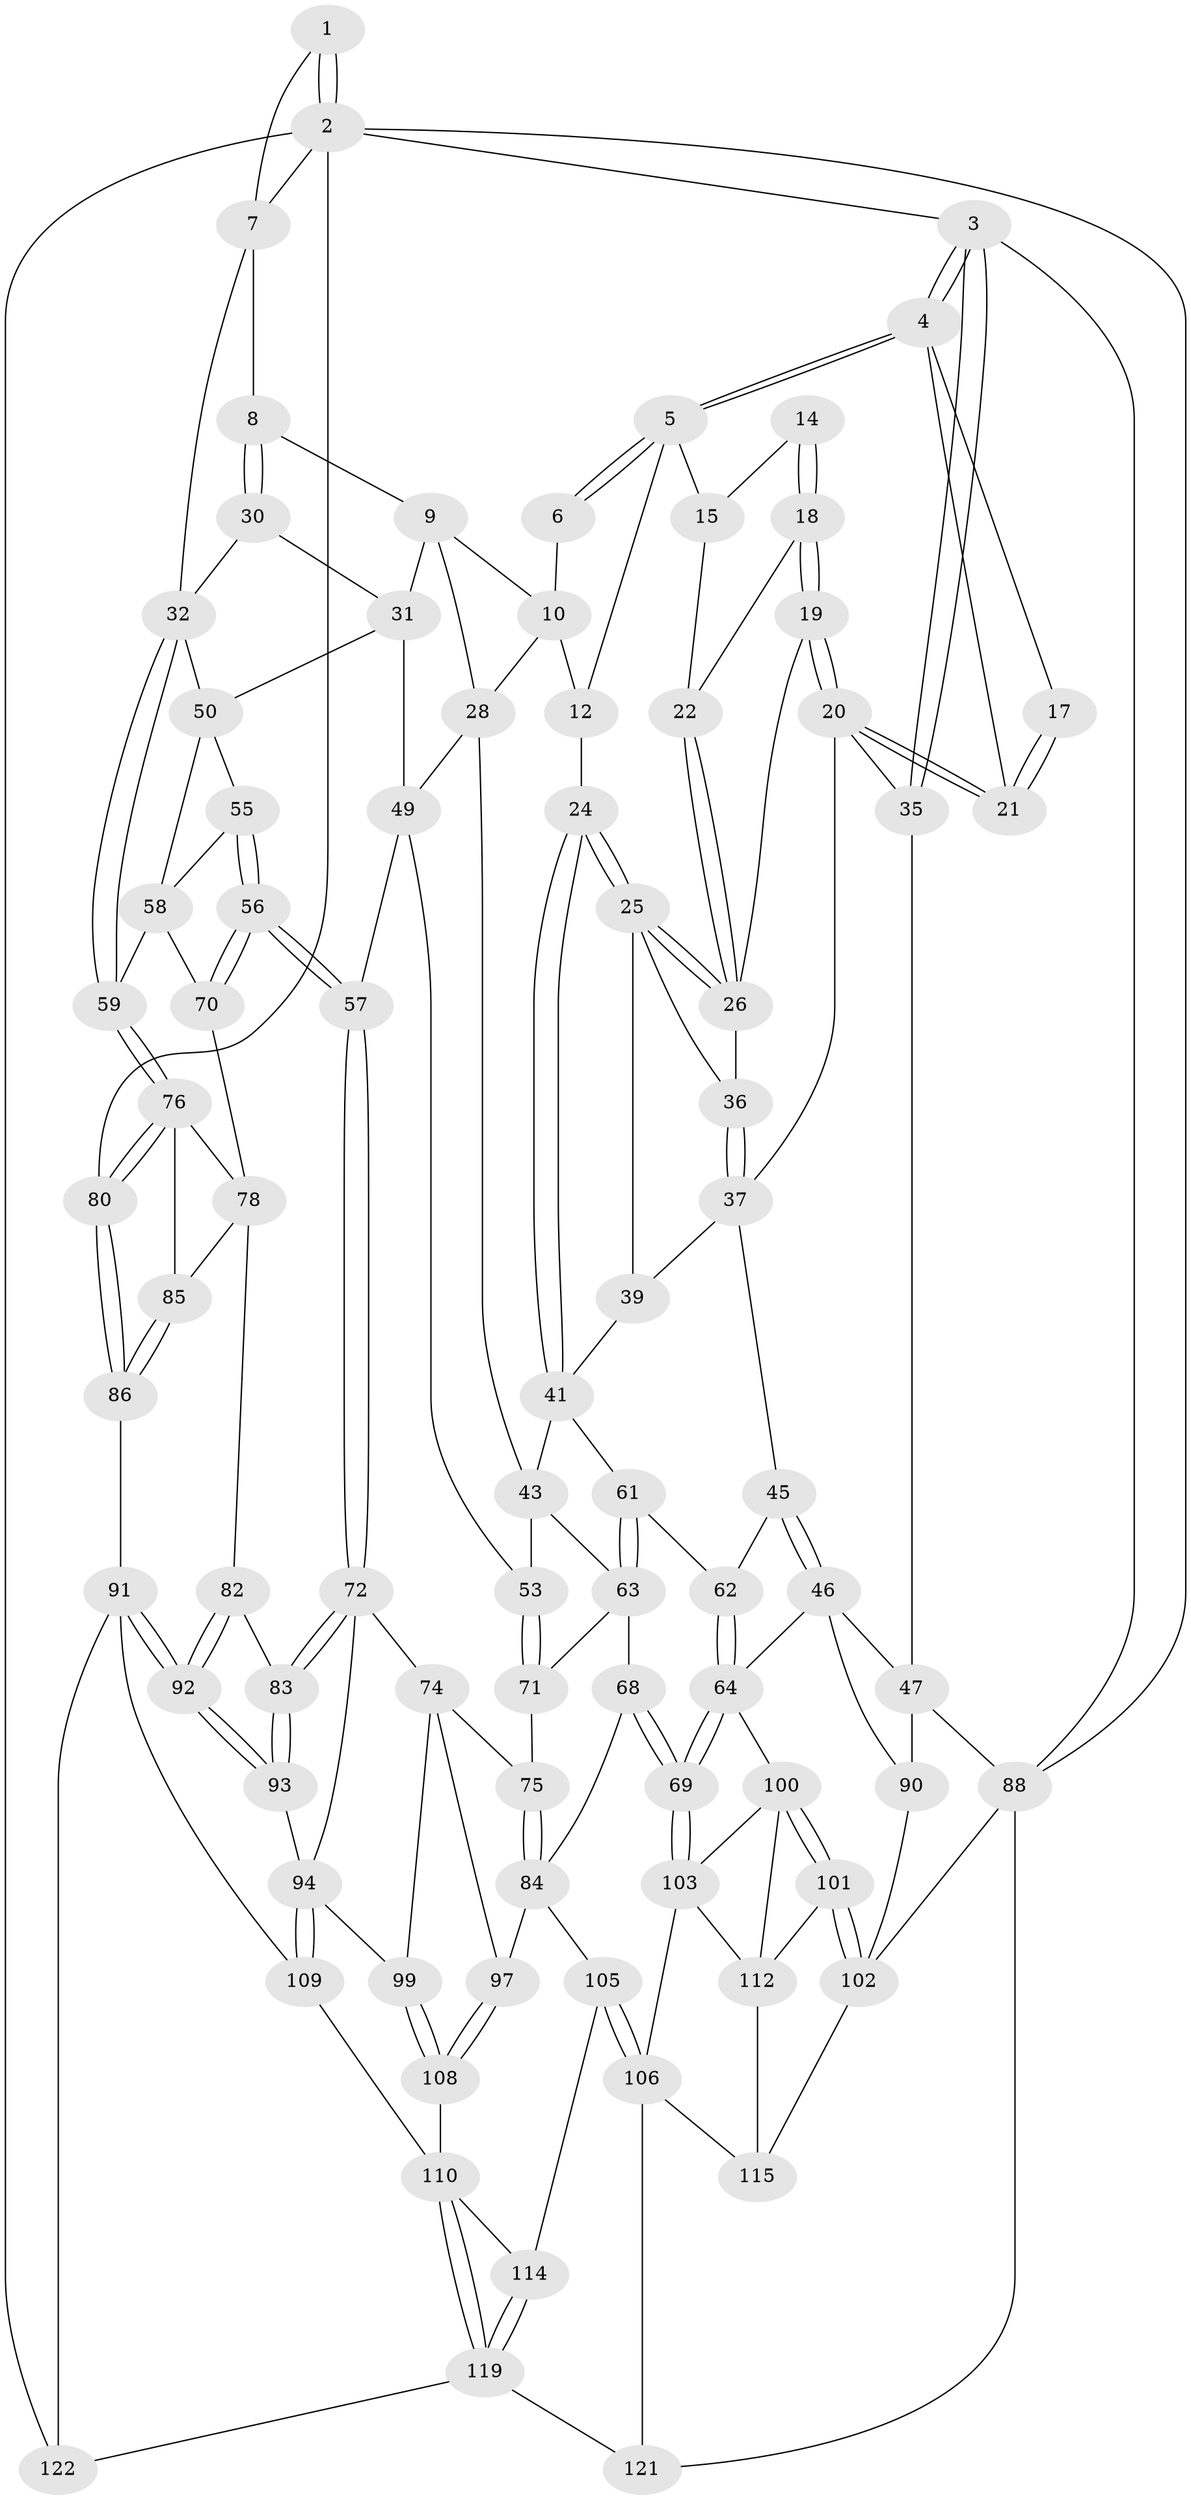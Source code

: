 // Generated by graph-tools (version 1.1) at 2025/52/02/27/25 19:52:43]
// undirected, 85 vertices, 192 edges
graph export_dot {
graph [start="1"]
  node [color=gray90,style=filled];
  1 [pos="+0.8717304721520256+0"];
  2 [pos="+1+0",super="+79"];
  3 [pos="+0+0"];
  4 [pos="+0+0",super="+16"];
  5 [pos="+0.41994581409164655+0",super="+11"];
  6 [pos="+0.8491575639769386+0"];
  7 [pos="+0.9169272608397167+0.06523438470130001",super="+23"];
  8 [pos="+0.9142981339399169+0.09732930059207266"];
  9 [pos="+0.7685672213286533+0.0703568183723059",super="+29"];
  10 [pos="+0.7729243951719005+0",super="+13"];
  12 [pos="+0.4637612655188274+0.09562876015826048"];
  14 [pos="+0.22284083524406262+0.08477331015492048"];
  15 [pos="+0.22644165533824173+0.08424845874031604"];
  17 [pos="+0.21857833647593725+0.08490464945835334"];
  18 [pos="+0.19406092700503283+0.13570972359761294"];
  19 [pos="+0.1727621785762577+0.15040561640922986"];
  20 [pos="+0.1192071821514044+0.12097079559365785",super="+34"];
  21 [pos="+0.1167459254317614+0.1090427511817479"];
  22 [pos="+0.22008160709894525+0.13053823769719514"];
  24 [pos="+0.36211750289973016+0.17707297705057984"];
  25 [pos="+0.2957582386969421+0.20232975627572938",super="+38"];
  26 [pos="+0.2284706069648197+0.16402966793025103",super="+27"];
  28 [pos="+0.4921367340598783+0.12557264574354549",super="+42"];
  30 [pos="+0.9500730247408921+0.2040083169482083"];
  31 [pos="+0.7987878832158567+0.22198945272609533",super="+48"];
  32 [pos="+1+0.3000120312233496",super="+33"];
  35 [pos="+0+0.32834806706103614"];
  36 [pos="+0.18133414212046564+0.21910640979121915"];
  37 [pos="+0.10895499981395432+0.24468228978139525",super="+40"];
  39 [pos="+0.22064564681337753+0.3432706519012221"];
  41 [pos="+0.32720054261519826+0.36011746591746085",super="+44"];
  43 [pos="+0.5114901678350279+0.24812456857776236",super="+54"];
  45 [pos="+0.19386350215260775+0.3670374566487475"];
  46 [pos="+0.018175951091653597+0.4497752490003108",super="+66"];
  47 [pos="+0+0.4032336427832027",super="+87"];
  49 [pos="+0.6289589689033537+0.3184139344199357",super="+52"];
  50 [pos="+0.8797251828657099+0.3632324697114345",super="+51"];
  53 [pos="+0.590158807964144+0.46892819013333426"];
  55 [pos="+0.771889070257716+0.4344142120612947"];
  56 [pos="+0.7634574188002377+0.5126301520738006"];
  57 [pos="+0.7317269454226958+0.5354715192735822"];
  58 [pos="+0.8697759598815619+0.39212511945426864",super="+60"];
  59 [pos="+1+0.4247443945231134"];
  61 [pos="+0.3642677774509416+0.4266105000626539"];
  62 [pos="+0.21999506668431779+0.4254770096255763"];
  63 [pos="+0.38993911224141375+0.48199343023405367",super="+67"];
  64 [pos="+0.25697128980739437+0.602872807115943",super="+65"];
  68 [pos="+0.3434145054556902+0.6135631833489444"];
  69 [pos="+0.3227618371911032+0.6213141830204068"];
  70 [pos="+0.8847953946357585+0.5180247271411974"];
  71 [pos="+0.5453544001590412+0.5462246653884153"];
  72 [pos="+0.7189917472148455+0.5965806292226503",super="+73"];
  74 [pos="+0.6482489505421767+0.6408822364501824",super="+96"];
  75 [pos="+0.5730550343894508+0.5934124813263737"];
  76 [pos="+1+0.5828541263689198",super="+77"];
  78 [pos="+0.891514563554843+0.55655442968908",super="+81"];
  80 [pos="+1+0.8695171616397147"];
  82 [pos="+0.8668134603890324+0.6500923789890171"];
  83 [pos="+0.7607995885570669+0.6423877132113538"];
  84 [pos="+0.45242408407807577+0.6832230596124098",super="+98"];
  85 [pos="+0.9298169349108159+0.6551830173555346"];
  86 [pos="+1+0.8315127631766869"];
  88 [pos="+0+1",super="+89"];
  90 [pos="+0+0.7585859265711768"];
  91 [pos="+0.9406850718321148+0.834790487041427",super="+117"];
  92 [pos="+0.8866427547455178+0.8126679596559168"];
  93 [pos="+0.8068379330113521+0.8020149422285083"];
  94 [pos="+0.8026276004857656+0.803815575154347",super="+95"];
  97 [pos="+0.54166649746484+0.7319766719158801"];
  99 [pos="+0.678787783819432+0.7676344061774774"];
  100 [pos="+0.13940909048234856+0.7513677572339721",super="+104"];
  101 [pos="+0.10648813856348362+0.7753930168085772"];
  102 [pos="+0.06303748917404628+0.7955931602422641",super="+116"];
  103 [pos="+0.31425200337179626+0.6774185668085912",super="+107"];
  105 [pos="+0.4856049537105202+0.8392238015914397"];
  106 [pos="+0.3725560836461735+0.9684238053573471",super="+118"];
  108 [pos="+0.6289729050866616+0.7987595182691067"];
  109 [pos="+0.7532756517539746+0.8589270474157487"];
  110 [pos="+0.7328857248626701+0.8777305775547106",super="+111"];
  112 [pos="+0.20453540073968046+0.816998852449418",super="+113"];
  114 [pos="+0.5962751194704237+0.8788072317860184"];
  115 [pos="+0.16574045577089916+0.9190527285495493"];
  119 [pos="+0.6535273564015612+1",super="+120"];
  121 [pos="+0.34073663361026413+1"];
  122 [pos="+0.7154283273825582+1"];
  1 -- 2;
  1 -- 2;
  1 -- 7;
  2 -- 3;
  2 -- 80;
  2 -- 122;
  2 -- 7;
  2 -- 88;
  3 -- 4;
  3 -- 4;
  3 -- 35;
  3 -- 35;
  3 -- 88;
  4 -- 5;
  4 -- 5;
  4 -- 17;
  4 -- 21;
  5 -- 6;
  5 -- 6;
  5 -- 12;
  5 -- 15;
  6 -- 10;
  7 -- 8;
  7 -- 32;
  8 -- 9;
  8 -- 30;
  8 -- 30;
  9 -- 10;
  9 -- 28;
  9 -- 31;
  10 -- 12;
  10 -- 28;
  12 -- 24;
  14 -- 15;
  14 -- 18;
  14 -- 18;
  15 -- 22;
  17 -- 21;
  17 -- 21;
  18 -- 19;
  18 -- 19;
  18 -- 22;
  19 -- 20;
  19 -- 20;
  19 -- 26;
  20 -- 21;
  20 -- 21;
  20 -- 35;
  20 -- 37;
  22 -- 26;
  22 -- 26;
  24 -- 25;
  24 -- 25;
  24 -- 41;
  24 -- 41;
  25 -- 26;
  25 -- 26;
  25 -- 36;
  25 -- 39;
  26 -- 36;
  28 -- 49;
  28 -- 43;
  30 -- 31;
  30 -- 32;
  31 -- 49;
  31 -- 50;
  32 -- 59;
  32 -- 59;
  32 -- 50;
  35 -- 47;
  36 -- 37;
  36 -- 37;
  37 -- 45;
  37 -- 39;
  39 -- 41;
  41 -- 43;
  41 -- 61;
  43 -- 53;
  43 -- 63;
  45 -- 46;
  45 -- 46;
  45 -- 62;
  46 -- 47;
  46 -- 64;
  46 -- 90;
  47 -- 88;
  47 -- 90;
  49 -- 53;
  49 -- 57;
  50 -- 58;
  50 -- 55;
  53 -- 71;
  53 -- 71;
  55 -- 56;
  55 -- 56;
  55 -- 58;
  56 -- 57;
  56 -- 57;
  56 -- 70;
  56 -- 70;
  57 -- 72;
  57 -- 72;
  58 -- 59;
  58 -- 70;
  59 -- 76;
  59 -- 76;
  61 -- 62;
  61 -- 63;
  61 -- 63;
  62 -- 64;
  62 -- 64;
  63 -- 68;
  63 -- 71;
  64 -- 69;
  64 -- 69;
  64 -- 100;
  68 -- 69;
  68 -- 69;
  68 -- 84;
  69 -- 103;
  69 -- 103;
  70 -- 78;
  71 -- 75;
  72 -- 83;
  72 -- 83;
  72 -- 74;
  72 -- 94;
  74 -- 75;
  74 -- 97;
  74 -- 99;
  75 -- 84;
  75 -- 84;
  76 -- 80;
  76 -- 80;
  76 -- 85;
  76 -- 78;
  78 -- 82;
  78 -- 85;
  80 -- 86;
  80 -- 86;
  82 -- 83;
  82 -- 92;
  82 -- 92;
  83 -- 93;
  83 -- 93;
  84 -- 97;
  84 -- 105;
  85 -- 86;
  85 -- 86;
  86 -- 91;
  88 -- 102;
  88 -- 121;
  90 -- 102;
  91 -- 92;
  91 -- 92;
  91 -- 122;
  91 -- 109;
  92 -- 93;
  92 -- 93;
  93 -- 94;
  94 -- 109;
  94 -- 109;
  94 -- 99;
  97 -- 108;
  97 -- 108;
  99 -- 108;
  99 -- 108;
  100 -- 101;
  100 -- 101;
  100 -- 112;
  100 -- 103;
  101 -- 102;
  101 -- 102;
  101 -- 112;
  102 -- 115;
  103 -- 106;
  103 -- 112;
  105 -- 106;
  105 -- 106;
  105 -- 114;
  106 -- 121;
  106 -- 115;
  108 -- 110;
  109 -- 110;
  110 -- 119;
  110 -- 119;
  110 -- 114;
  112 -- 115;
  114 -- 119;
  114 -- 119;
  119 -- 121;
  119 -- 122;
}
